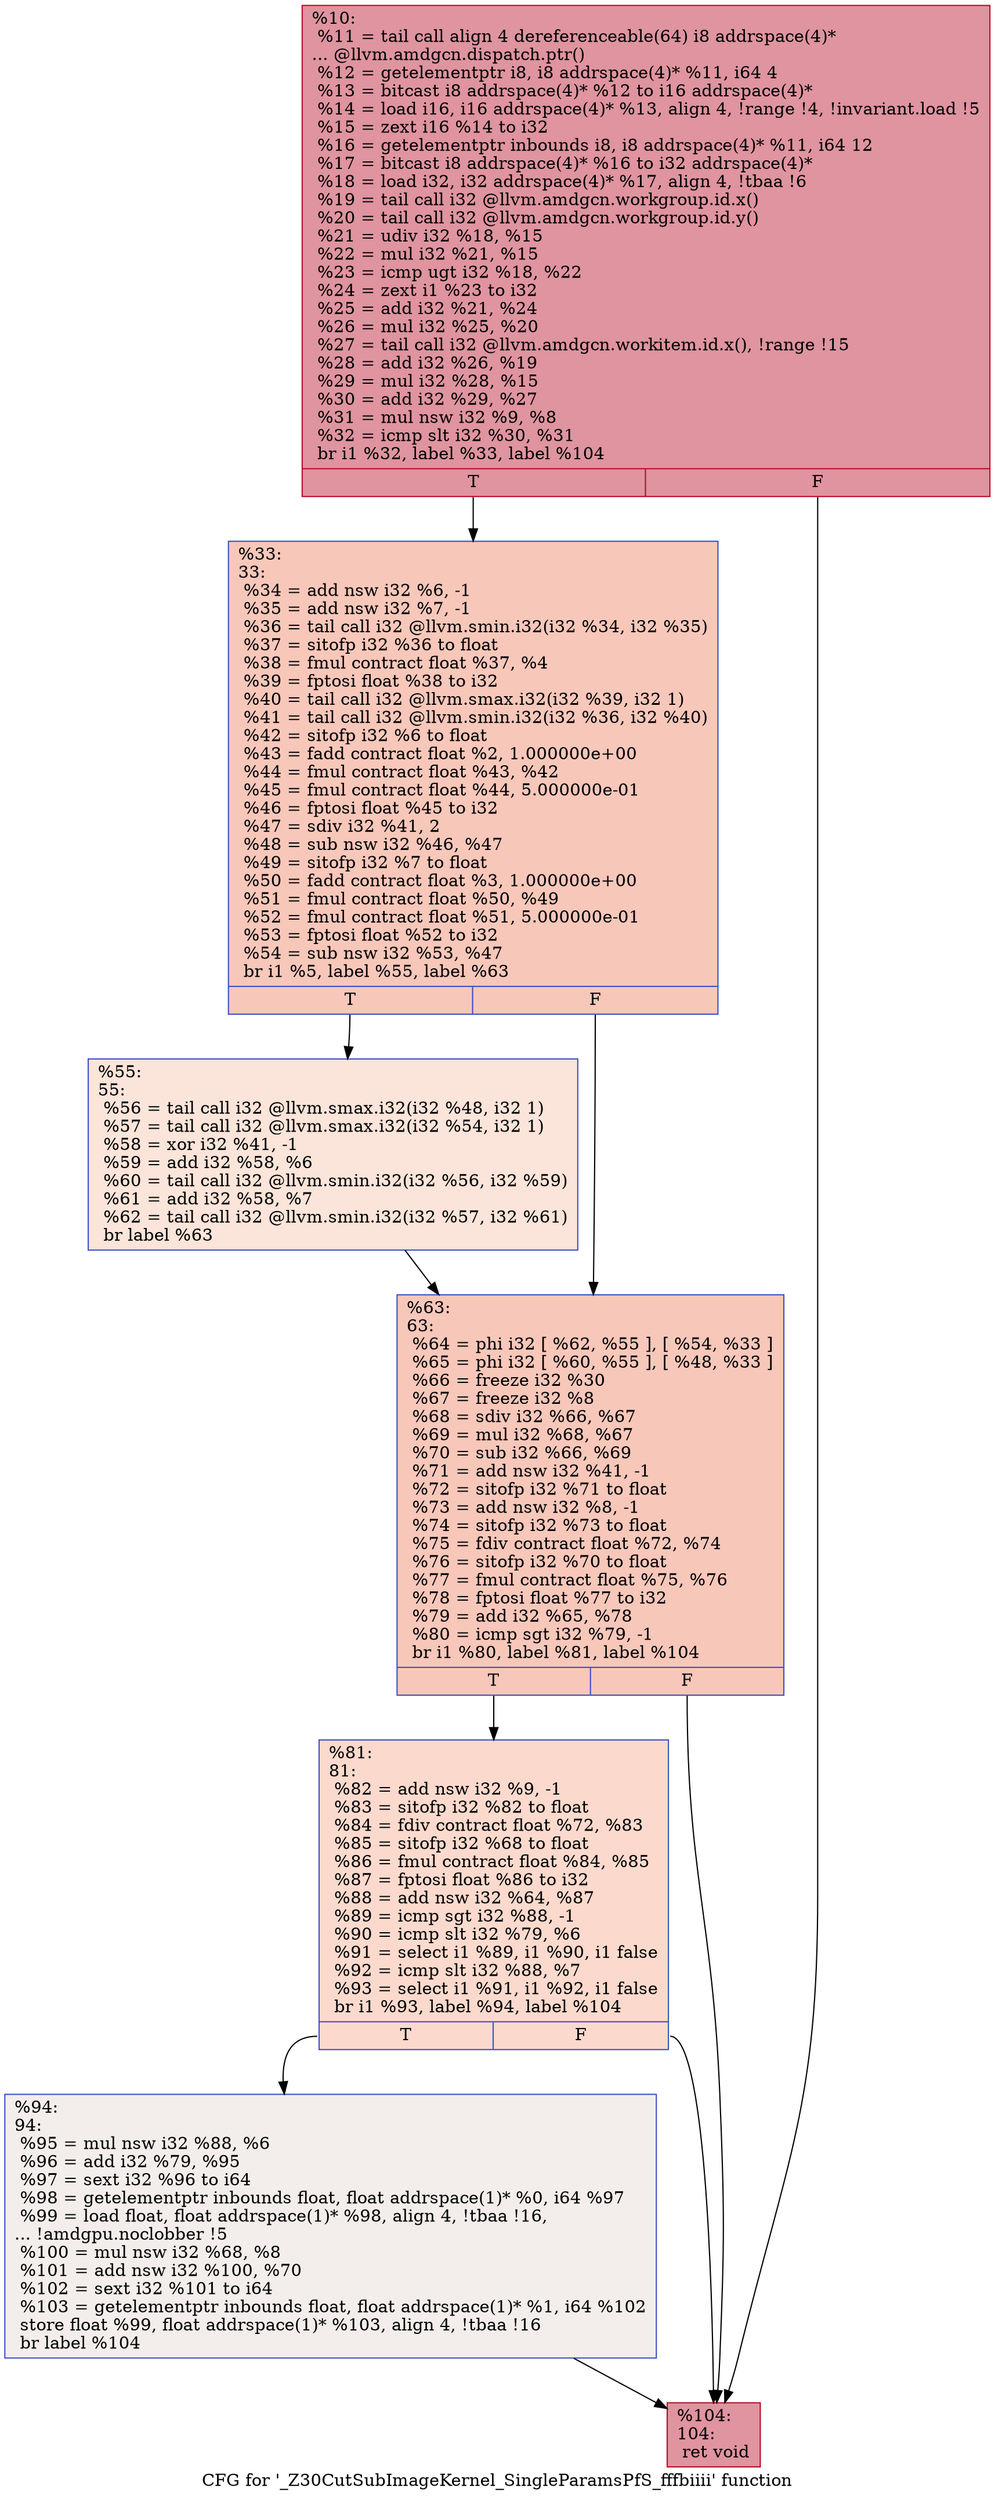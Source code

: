 digraph "CFG for '_Z30CutSubImageKernel_SingleParamsPfS_fffbiiii' function" {
	label="CFG for '_Z30CutSubImageKernel_SingleParamsPfS_fffbiiii' function";

	Node0x566b5d0 [shape=record,color="#b70d28ff", style=filled, fillcolor="#b70d2870",label="{%10:\l  %11 = tail call align 4 dereferenceable(64) i8 addrspace(4)*\l... @llvm.amdgcn.dispatch.ptr()\l  %12 = getelementptr i8, i8 addrspace(4)* %11, i64 4\l  %13 = bitcast i8 addrspace(4)* %12 to i16 addrspace(4)*\l  %14 = load i16, i16 addrspace(4)* %13, align 4, !range !4, !invariant.load !5\l  %15 = zext i16 %14 to i32\l  %16 = getelementptr inbounds i8, i8 addrspace(4)* %11, i64 12\l  %17 = bitcast i8 addrspace(4)* %16 to i32 addrspace(4)*\l  %18 = load i32, i32 addrspace(4)* %17, align 4, !tbaa !6\l  %19 = tail call i32 @llvm.amdgcn.workgroup.id.x()\l  %20 = tail call i32 @llvm.amdgcn.workgroup.id.y()\l  %21 = udiv i32 %18, %15\l  %22 = mul i32 %21, %15\l  %23 = icmp ugt i32 %18, %22\l  %24 = zext i1 %23 to i32\l  %25 = add i32 %21, %24\l  %26 = mul i32 %25, %20\l  %27 = tail call i32 @llvm.amdgcn.workitem.id.x(), !range !15\l  %28 = add i32 %26, %19\l  %29 = mul i32 %28, %15\l  %30 = add i32 %29, %27\l  %31 = mul nsw i32 %9, %8\l  %32 = icmp slt i32 %30, %31\l  br i1 %32, label %33, label %104\l|{<s0>T|<s1>F}}"];
	Node0x566b5d0:s0 -> Node0x566d9a0;
	Node0x566b5d0:s1 -> Node0x566da30;
	Node0x566d9a0 [shape=record,color="#3d50c3ff", style=filled, fillcolor="#ec7f6370",label="{%33:\l33:                                               \l  %34 = add nsw i32 %6, -1\l  %35 = add nsw i32 %7, -1\l  %36 = tail call i32 @llvm.smin.i32(i32 %34, i32 %35)\l  %37 = sitofp i32 %36 to float\l  %38 = fmul contract float %37, %4\l  %39 = fptosi float %38 to i32\l  %40 = tail call i32 @llvm.smax.i32(i32 %39, i32 1)\l  %41 = tail call i32 @llvm.smin.i32(i32 %36, i32 %40)\l  %42 = sitofp i32 %6 to float\l  %43 = fadd contract float %2, 1.000000e+00\l  %44 = fmul contract float %43, %42\l  %45 = fmul contract float %44, 5.000000e-01\l  %46 = fptosi float %45 to i32\l  %47 = sdiv i32 %41, 2\l  %48 = sub nsw i32 %46, %47\l  %49 = sitofp i32 %7 to float\l  %50 = fadd contract float %3, 1.000000e+00\l  %51 = fmul contract float %50, %49\l  %52 = fmul contract float %51, 5.000000e-01\l  %53 = fptosi float %52 to i32\l  %54 = sub nsw i32 %53, %47\l  br i1 %5, label %55, label %63\l|{<s0>T|<s1>F}}"];
	Node0x566d9a0:s0 -> Node0x5670680;
	Node0x566d9a0:s1 -> Node0x5670710;
	Node0x5670680 [shape=record,color="#3d50c3ff", style=filled, fillcolor="#f5c1a970",label="{%55:\l55:                                               \l  %56 = tail call i32 @llvm.smax.i32(i32 %48, i32 1)\l  %57 = tail call i32 @llvm.smax.i32(i32 %54, i32 1)\l  %58 = xor i32 %41, -1\l  %59 = add i32 %58, %6\l  %60 = tail call i32 @llvm.smin.i32(i32 %56, i32 %59)\l  %61 = add i32 %58, %7\l  %62 = tail call i32 @llvm.smin.i32(i32 %57, i32 %61)\l  br label %63\l}"];
	Node0x5670680 -> Node0x5670710;
	Node0x5670710 [shape=record,color="#3d50c3ff", style=filled, fillcolor="#ec7f6370",label="{%63:\l63:                                               \l  %64 = phi i32 [ %62, %55 ], [ %54, %33 ]\l  %65 = phi i32 [ %60, %55 ], [ %48, %33 ]\l  %66 = freeze i32 %30\l  %67 = freeze i32 %8\l  %68 = sdiv i32 %66, %67\l  %69 = mul i32 %68, %67\l  %70 = sub i32 %66, %69\l  %71 = add nsw i32 %41, -1\l  %72 = sitofp i32 %71 to float\l  %73 = add nsw i32 %8, -1\l  %74 = sitofp i32 %73 to float\l  %75 = fdiv contract float %72, %74\l  %76 = sitofp i32 %70 to float\l  %77 = fmul contract float %75, %76\l  %78 = fptosi float %77 to i32\l  %79 = add i32 %65, %78\l  %80 = icmp sgt i32 %79, -1\l  br i1 %80, label %81, label %104\l|{<s0>T|<s1>F}}"];
	Node0x5670710:s0 -> Node0x5671a00;
	Node0x5670710:s1 -> Node0x566da30;
	Node0x5671a00 [shape=record,color="#3d50c3ff", style=filled, fillcolor="#f7ac8e70",label="{%81:\l81:                                               \l  %82 = add nsw i32 %9, -1\l  %83 = sitofp i32 %82 to float\l  %84 = fdiv contract float %72, %83\l  %85 = sitofp i32 %68 to float\l  %86 = fmul contract float %84, %85\l  %87 = fptosi float %86 to i32\l  %88 = add nsw i32 %64, %87\l  %89 = icmp sgt i32 %88, -1\l  %90 = icmp slt i32 %79, %6\l  %91 = select i1 %89, i1 %90, i1 false\l  %92 = icmp slt i32 %88, %7\l  %93 = select i1 %91, i1 %92, i1 false\l  br i1 %93, label %94, label %104\l|{<s0>T|<s1>F}}"];
	Node0x5671a00:s0 -> Node0x56721a0;
	Node0x5671a00:s1 -> Node0x566da30;
	Node0x56721a0 [shape=record,color="#3d50c3ff", style=filled, fillcolor="#e3d9d370",label="{%94:\l94:                                               \l  %95 = mul nsw i32 %88, %6\l  %96 = add i32 %79, %95\l  %97 = sext i32 %96 to i64\l  %98 = getelementptr inbounds float, float addrspace(1)* %0, i64 %97\l  %99 = load float, float addrspace(1)* %98, align 4, !tbaa !16,\l... !amdgpu.noclobber !5\l  %100 = mul nsw i32 %68, %8\l  %101 = add nsw i32 %100, %70\l  %102 = sext i32 %101 to i64\l  %103 = getelementptr inbounds float, float addrspace(1)* %1, i64 %102\l  store float %99, float addrspace(1)* %103, align 4, !tbaa !16\l  br label %104\l}"];
	Node0x56721a0 -> Node0x566da30;
	Node0x566da30 [shape=record,color="#b70d28ff", style=filled, fillcolor="#b70d2870",label="{%104:\l104:                                              \l  ret void\l}"];
}
